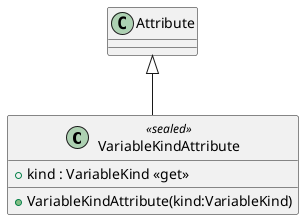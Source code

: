 @startuml
class VariableKindAttribute <<sealed>> {
    + VariableKindAttribute(kind:VariableKind)
    + kind : VariableKind <<get>>
}
Attribute <|-- VariableKindAttribute
@enduml
